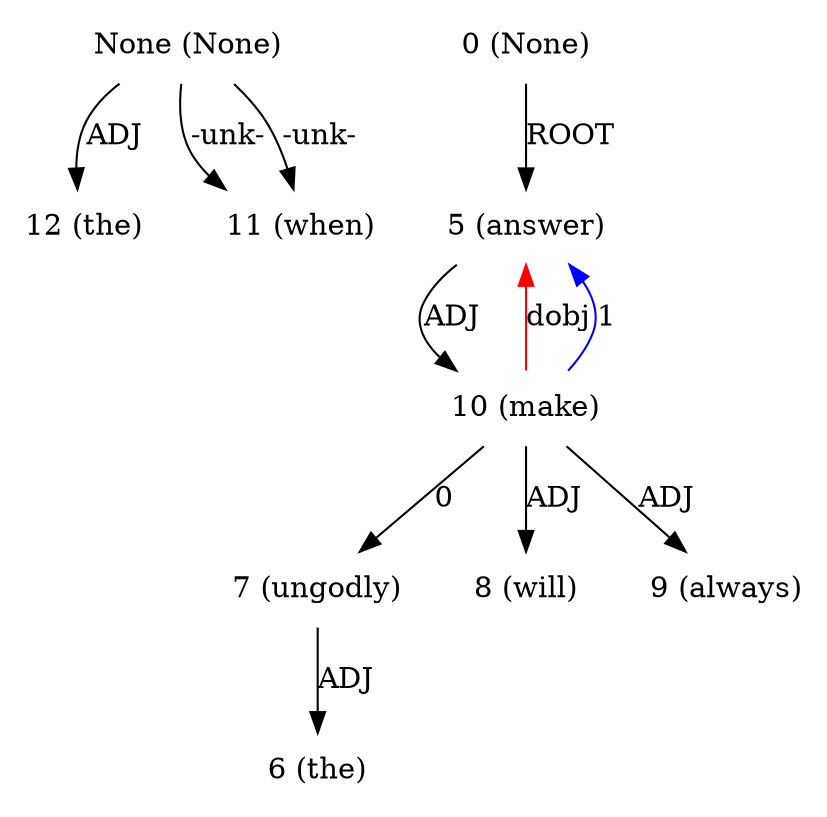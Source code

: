 digraph G{
edge [dir=forward]
node [shape=plaintext]

None [label="None (None)"]
None -> 12 [label="ADJ"]
None [label="None (None)"]
None -> 11 [label="-unk-"]
None [label="None (None)"]
None -> 11 [label="-unk-"]
0 [label="0 (None)"]
0 -> 5 [label="ROOT"]
5 [label="5 (answer)"]
5 -> 10 [label="ADJ"]
10 -> 5 [label="dobj", color="red"]
6 [label="6 (the)"]
7 [label="7 (ungodly)"]
7 -> 6 [label="ADJ"]
8 [label="8 (will)"]
9 [label="9 (always)"]
10 [label="10 (make)"]
10 -> 5 [label="1", color="blue"]
10 -> 7 [label="0"]
10 -> 8 [label="ADJ"]
10 -> 9 [label="ADJ"]
11 [label="11 (when)"]
12 [label="12 (the)"]
}
